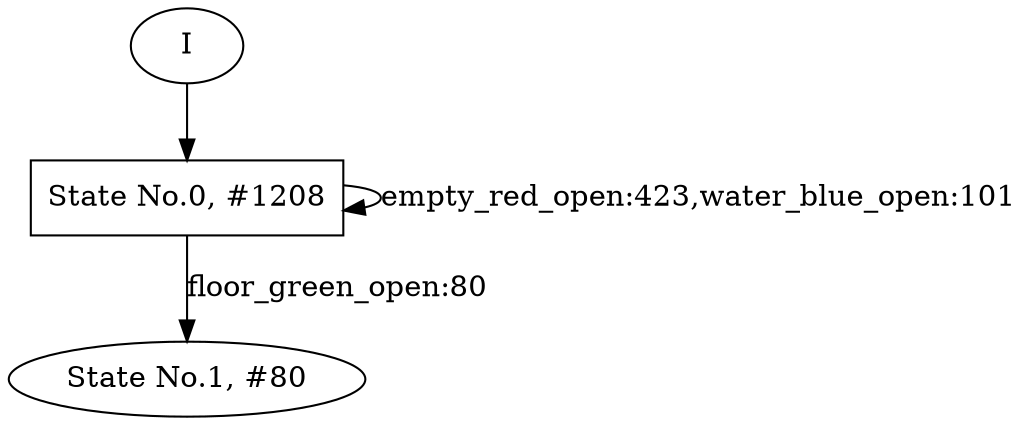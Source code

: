 // produced with flexfringe from git commitc8fad5bd3b0c0dad0e28ec7606f20a7fcf975071
// dfasat/flexfringe -h=kldistance -d=kl_data -m=2 -n=2 -x=0 -w=0 -a=0 -b=0 -f=0 -I=1 -t=1 -q=0 -y=0 -p=0.95 --output-dir=experiments/merge_safety_into_prduct/flexfringe_data/dfa /Users/kandai/Documents/projects/research/wombats_experiments/experiments/merge_safety_into_prduct/flexfringe_data/merge_safety_into_prduct_train 
digraph DFA {
	0 [label="root" shape=box];
		I -> 0;
	0 [ label="State No.0, #1208"  ];
		0 -> 1 [label="floor_green_open:80"  ];
		0 -> 0 [label="empty_red_open:423,water_blue_open:101"  ];
	1 [ label="State No.1, #80"  ];
}
